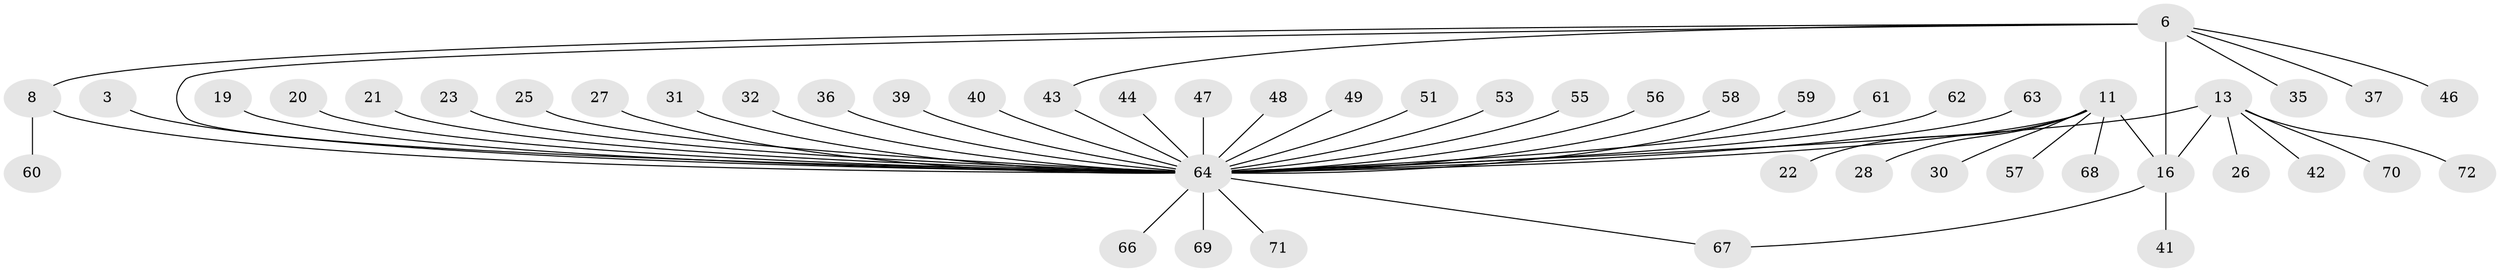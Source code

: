 // original degree distribution, {9: 0.027777777777777776, 2: 0.2777777777777778, 8: 0.027777777777777776, 6: 0.013888888888888888, 5: 0.027777777777777776, 11: 0.027777777777777776, 3: 0.041666666666666664, 7: 0.013888888888888888, 14: 0.013888888888888888, 1: 0.5277777777777778}
// Generated by graph-tools (version 1.1) at 2025/59/03/04/25 21:59:01]
// undirected, 50 vertices, 54 edges
graph export_dot {
graph [start="1"]
  node [color=gray90,style=filled];
  3;
  6 [super="+4"];
  8 [super="+7"];
  11 [super="+10"];
  13;
  16 [super="+5"];
  19;
  20;
  21;
  22;
  23;
  25;
  26;
  27;
  28;
  30;
  31;
  32;
  35;
  36;
  37 [super="+24"];
  39;
  40;
  41;
  42 [super="+18"];
  43;
  44 [super="+33"];
  46;
  47;
  48;
  49;
  51 [super="+29"];
  53 [super="+38"];
  55;
  56;
  57;
  58;
  59 [super="+45"];
  60;
  61;
  62 [super="+54"];
  63;
  64 [super="+9+15+12"];
  66 [super="+50"];
  67 [super="+65"];
  68;
  69;
  70;
  71 [super="+52"];
  72;
  3 -- 64 [weight=2];
  6 -- 16 [weight=2];
  6 -- 35;
  6 -- 8;
  6 -- 43;
  6 -- 46;
  6 -- 37;
  6 -- 64;
  8 -- 60;
  8 -- 64 [weight=3];
  11 -- 22;
  11 -- 28;
  11 -- 30;
  11 -- 57;
  11 -- 68;
  11 -- 16;
  11 -- 64 [weight=2];
  13 -- 16 [weight=2];
  13 -- 26;
  13 -- 64 [weight=5];
  13 -- 70;
  13 -- 72;
  13 -- 42;
  16 -- 41;
  16 -- 67;
  19 -- 64;
  20 -- 64;
  21 -- 64;
  23 -- 64 [weight=2];
  25 -- 64;
  27 -- 64;
  31 -- 64;
  32 -- 64;
  36 -- 64;
  39 -- 64;
  40 -- 64;
  43 -- 64;
  44 -- 64;
  47 -- 64 [weight=2];
  48 -- 64;
  49 -- 64;
  51 -- 64;
  53 -- 64;
  55 -- 64 [weight=2];
  56 -- 64 [weight=2];
  58 -- 64;
  59 -- 64;
  61 -- 64;
  62 -- 64;
  63 -- 64;
  64 -- 66;
  64 -- 67;
  64 -- 69;
  64 -- 71;
}
